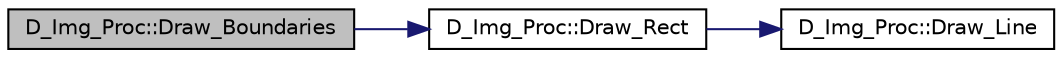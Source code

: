digraph "D_Img_Proc::Draw_Boundaries"
{
 // LATEX_PDF_SIZE
  edge [fontname="Helvetica",fontsize="10",labelfontname="Helvetica",labelfontsize="10"];
  node [fontname="Helvetica",fontsize="10",shape=record];
  rankdir="LR";
  Node1 [label="D_Img_Proc::Draw_Boundaries",height=0.2,width=0.4,color="black", fillcolor="grey75", style="filled", fontcolor="black",tooltip=" "];
  Node1 -> Node2 [color="midnightblue",fontsize="10",style="solid"];
  Node2 [label="D_Img_Proc::Draw_Rect",height=0.2,width=0.4,color="black", fillcolor="white", style="filled",URL="$class_d___img___proc.html#a0bd009c38ce6f9f4a8dad263ee8c1559",tooltip=" "];
  Node2 -> Node3 [color="midnightblue",fontsize="10",style="solid"];
  Node3 [label="D_Img_Proc::Draw_Line",height=0.2,width=0.4,color="black", fillcolor="white", style="filled",URL="$class_d___img___proc.html#ad3e6299e2de72041310ee0cbb31bec9d",tooltip=" "];
}
